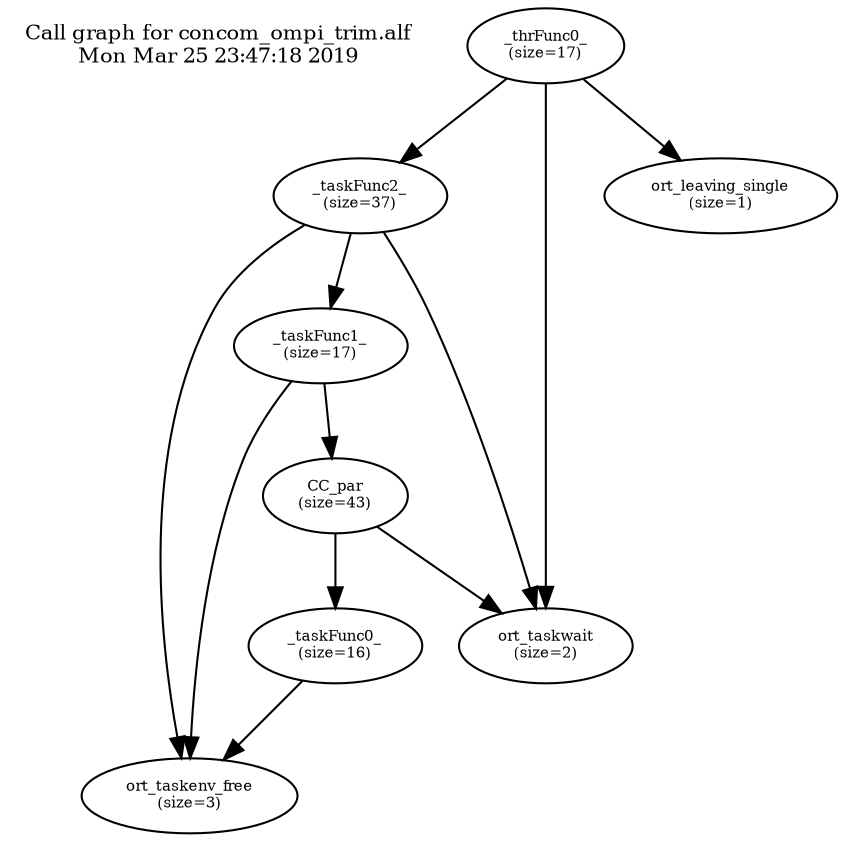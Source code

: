 digraph "" {
  size="10,8";
  rankdir=TB;
  center=1;
  rotate=0;
   {
   node [shape=plaintext,fontsize=10];
   "Call graph for concom_ompi_trim.alf\nMon Mar 25 23:47:18 2019"
   }
   0 [label="_thrFunc0_\n(size=17)",fontsize=7]
   1 [label="_taskFunc2_\n(size=37)",fontsize=7]
   2 [label="_taskFunc1_\n(size=17)",fontsize=7]
   3 [label="CC_par\n(size=43)",fontsize=7]
   4 [label="_taskFunc0_\n(size=16)",fontsize=7]
   5 [label="ort_taskenv_free\n(size=3)",fontsize=7]
   6 [label="ort_taskwait\n(size=2)",fontsize=7]
   7 [label="ort_leaving_single\n(size=1)",fontsize=7]
   0->1
   0->6
   0->7
   1->2
   1->6
   1->5
   2->3
   2->5
   3->4
   3->6
   4->5
}
